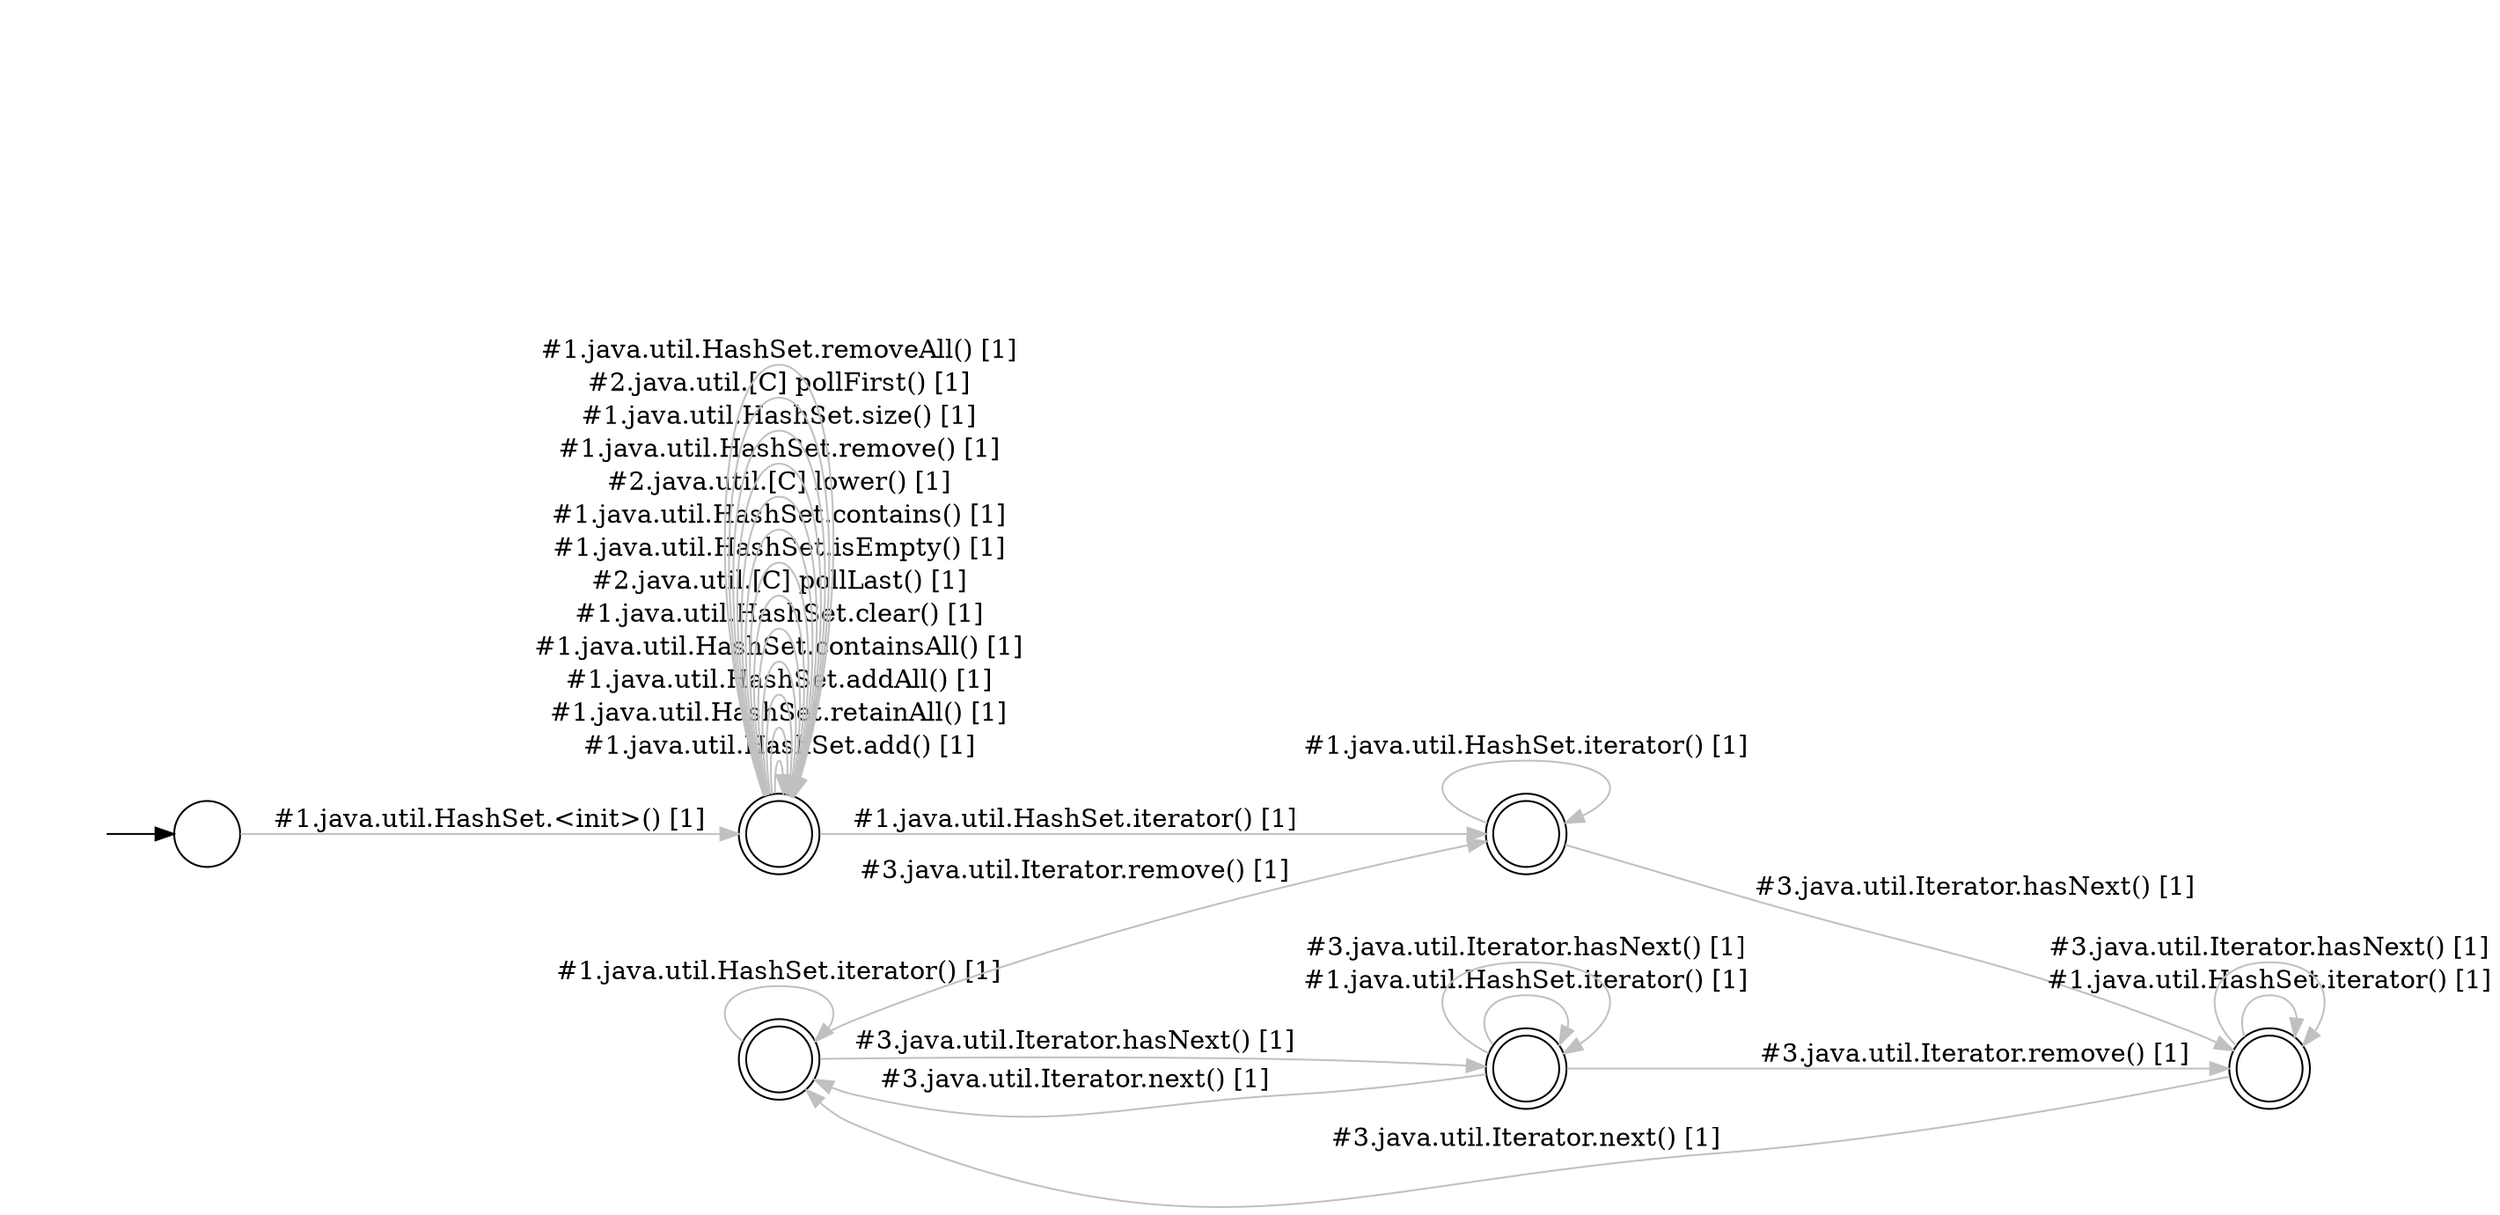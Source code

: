 digraph Automaton {
  rankdir = LR;
  0 [shape=doublecircle,label=""];
  0 -> 4 [label="#3.java.util.Iterator.remove() [1]",style="setlinewidth(1)",color=gray]
  0 -> 0 [label="#1.java.util.HashSet.iterator() [1]",style="setlinewidth(1)",color=gray]
  0 -> 1 [label="#3.java.util.Iterator.hasNext() [1]",style="setlinewidth(1)",color=gray]
  1 [shape=doublecircle,label=""];
  1 -> 0 [label="#3.java.util.Iterator.next() [1]",style="setlinewidth(1)",color=gray]
  1 -> 2 [label="#3.java.util.Iterator.remove() [1]",style="setlinewidth(1)",color=gray]
  1 -> 1 [label="#1.java.util.HashSet.iterator() [1]",style="setlinewidth(1)",color=gray]
  1 -> 1 [label="#3.java.util.Iterator.hasNext() [1]",style="setlinewidth(1)",color=gray]
  2 [shape=doublecircle,label=""];
  2 -> 0 [label="#3.java.util.Iterator.next() [1]",style="setlinewidth(1)",color=gray]
  2 -> 2 [label="#1.java.util.HashSet.iterator() [1]",style="setlinewidth(1)",color=gray]
  2 -> 2 [label="#3.java.util.Iterator.hasNext() [1]",style="setlinewidth(1)",color=gray]
  3 [shape=doublecircle,label=""];
  3 -> 3 [label="#1.java.util.HashSet.add() [1]",style="setlinewidth(1)",color=gray]
  3 -> 3 [label="#1.java.util.HashSet.retainAll() [1]",style="setlinewidth(1)",color=gray]
  3 -> 3 [label="#1.java.util.HashSet.addAll() [1]",style="setlinewidth(1)",color=gray]
  3 -> 3 [label="#1.java.util.HashSet.containsAll() [1]",style="setlinewidth(1)",color=gray]
  3 -> 3 [label="#1.java.util.HashSet.clear() [1]",style="setlinewidth(1)",color=gray]
  3 -> 3 [label="#2.java.util.[C] pollLast() [1]",style="setlinewidth(1)",color=gray]
  3 -> 3 [label="#1.java.util.HashSet.isEmpty() [1]",style="setlinewidth(1)",color=gray]
  3 -> 3 [label="#1.java.util.HashSet.contains() [1]",style="setlinewidth(1)",color=gray]
  3 -> 3 [label="#2.java.util.[C] lower() [1]",style="setlinewidth(1)",color=gray]
  3 -> 3 [label="#1.java.util.HashSet.remove() [1]",style="setlinewidth(1)",color=gray]
  3 -> 3 [label="#1.java.util.HashSet.size() [1]",style="setlinewidth(1)",color=gray]
  3 -> 3 [label="#2.java.util.[C] pollFirst() [1]",style="setlinewidth(1)",color=gray]
  3 -> 4 [label="#1.java.util.HashSet.iterator() [1]",style="setlinewidth(1)",color=gray]
  3 -> 3 [label="#1.java.util.HashSet.removeAll() [1]",style="setlinewidth(1)",color=gray]
  4 [shape=doublecircle,label=""];
  4 -> 4 [label="#1.java.util.HashSet.iterator() [1]",style="setlinewidth(1)",color=gray]
  4 -> 2 [label="#3.java.util.Iterator.hasNext() [1]",style="setlinewidth(1)",color=gray]
  5 [shape=circle,label=""];
  initial [shape=plaintext,label=""];
  initial -> 5
  5 -> 3 [label="#1.java.util.HashSet.<init>() [1]",style="setlinewidth(1)",color=gray]
}
